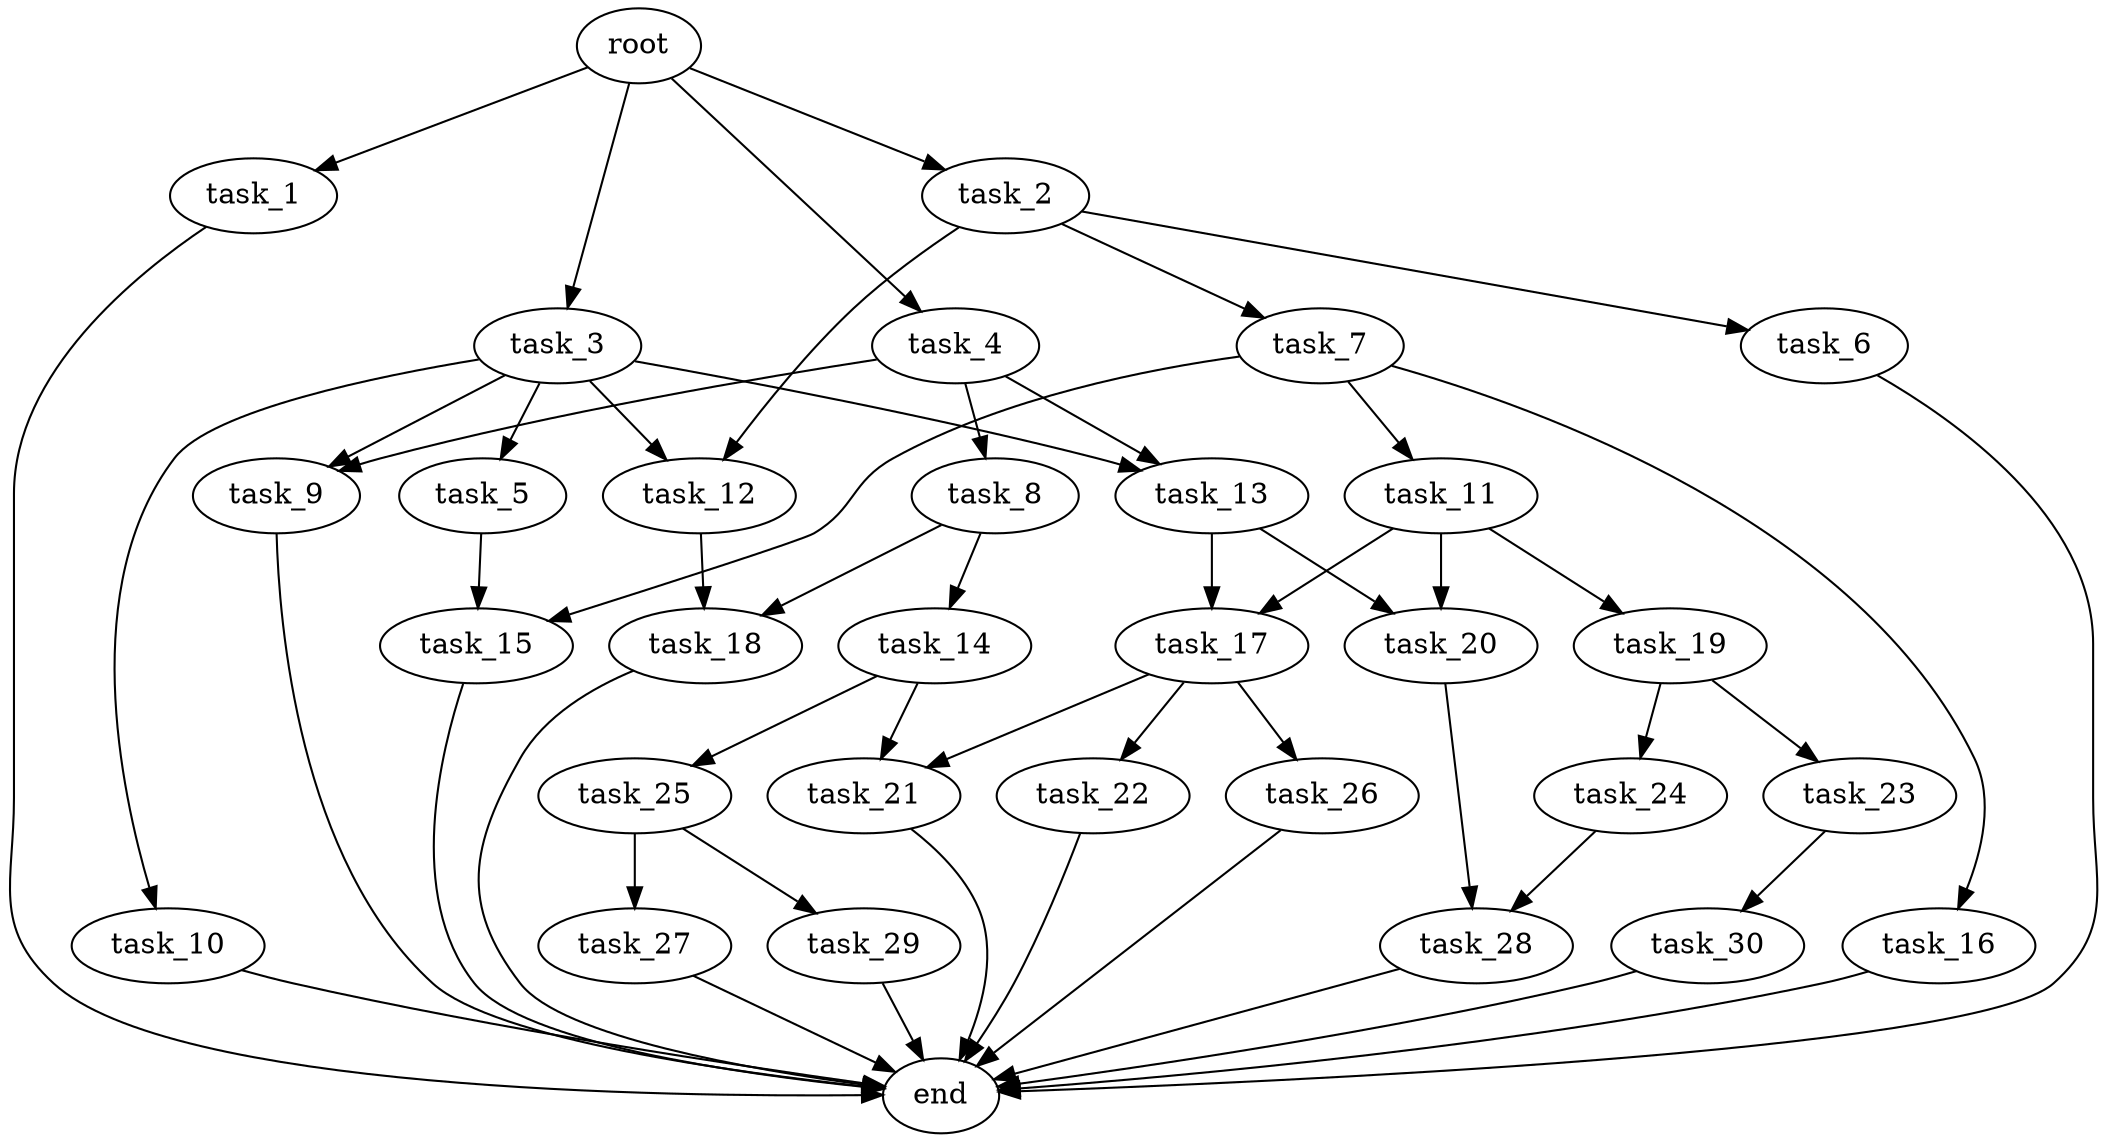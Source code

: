 digraph G {
  root [size="0.000000e+00"];
  task_1 [size="1.374515e+09"];
  task_2 [size="2.003766e+09"];
  task_3 [size="4.092509e+09"];
  task_4 [size="5.694466e+09"];
  task_5 [size="9.066303e+09"];
  task_6 [size="4.576257e+09"];
  task_7 [size="3.164518e+09"];
  task_8 [size="7.156969e+09"];
  task_9 [size="7.789633e+09"];
  task_10 [size="4.876321e+09"];
  task_11 [size="6.310697e+09"];
  task_12 [size="1.769066e+09"];
  task_13 [size="6.345355e+09"];
  task_14 [size="4.813030e+07"];
  task_15 [size="2.736005e+09"];
  task_16 [size="7.612172e+09"];
  task_17 [size="1.686889e+09"];
  task_18 [size="7.645073e+09"];
  task_19 [size="4.896281e+09"];
  task_20 [size="7.635928e+09"];
  task_21 [size="8.813254e+08"];
  task_22 [size="6.145183e+09"];
  task_23 [size="6.335242e+09"];
  task_24 [size="4.034531e+09"];
  task_25 [size="9.653313e+09"];
  task_26 [size="3.833781e+09"];
  task_27 [size="3.782155e+08"];
  task_28 [size="1.994943e+09"];
  task_29 [size="3.731641e+09"];
  task_30 [size="1.417571e+08"];
  end [size="0.000000e+00"];

  root -> task_1 [size="1.000000e-12"];
  root -> task_2 [size="1.000000e-12"];
  root -> task_3 [size="1.000000e-12"];
  root -> task_4 [size="1.000000e-12"];
  task_1 -> end [size="1.000000e-12"];
  task_2 -> task_6 [size="4.576257e+08"];
  task_2 -> task_7 [size="3.164518e+08"];
  task_2 -> task_12 [size="8.845329e+07"];
  task_3 -> task_5 [size="9.066303e+08"];
  task_3 -> task_9 [size="3.894816e+08"];
  task_3 -> task_10 [size="4.876321e+08"];
  task_3 -> task_12 [size="8.845329e+07"];
  task_3 -> task_13 [size="3.172678e+08"];
  task_4 -> task_8 [size="7.156969e+08"];
  task_4 -> task_9 [size="3.894816e+08"];
  task_4 -> task_13 [size="3.172678e+08"];
  task_5 -> task_15 [size="1.368003e+08"];
  task_6 -> end [size="1.000000e-12"];
  task_7 -> task_11 [size="6.310697e+08"];
  task_7 -> task_15 [size="1.368003e+08"];
  task_7 -> task_16 [size="7.612172e+08"];
  task_8 -> task_14 [size="4.813030e+06"];
  task_8 -> task_18 [size="3.822536e+08"];
  task_9 -> end [size="1.000000e-12"];
  task_10 -> end [size="1.000000e-12"];
  task_11 -> task_17 [size="8.434445e+07"];
  task_11 -> task_19 [size="4.896281e+08"];
  task_11 -> task_20 [size="3.817964e+08"];
  task_12 -> task_18 [size="3.822536e+08"];
  task_13 -> task_17 [size="8.434445e+07"];
  task_13 -> task_20 [size="3.817964e+08"];
  task_14 -> task_21 [size="4.406627e+07"];
  task_14 -> task_25 [size="9.653313e+08"];
  task_15 -> end [size="1.000000e-12"];
  task_16 -> end [size="1.000000e-12"];
  task_17 -> task_21 [size="4.406627e+07"];
  task_17 -> task_22 [size="6.145183e+08"];
  task_17 -> task_26 [size="3.833781e+08"];
  task_18 -> end [size="1.000000e-12"];
  task_19 -> task_23 [size="6.335242e+08"];
  task_19 -> task_24 [size="4.034531e+08"];
  task_20 -> task_28 [size="9.974715e+07"];
  task_21 -> end [size="1.000000e-12"];
  task_22 -> end [size="1.000000e-12"];
  task_23 -> task_30 [size="1.417571e+07"];
  task_24 -> task_28 [size="9.974715e+07"];
  task_25 -> task_27 [size="3.782155e+07"];
  task_25 -> task_29 [size="3.731641e+08"];
  task_26 -> end [size="1.000000e-12"];
  task_27 -> end [size="1.000000e-12"];
  task_28 -> end [size="1.000000e-12"];
  task_29 -> end [size="1.000000e-12"];
  task_30 -> end [size="1.000000e-12"];
}
